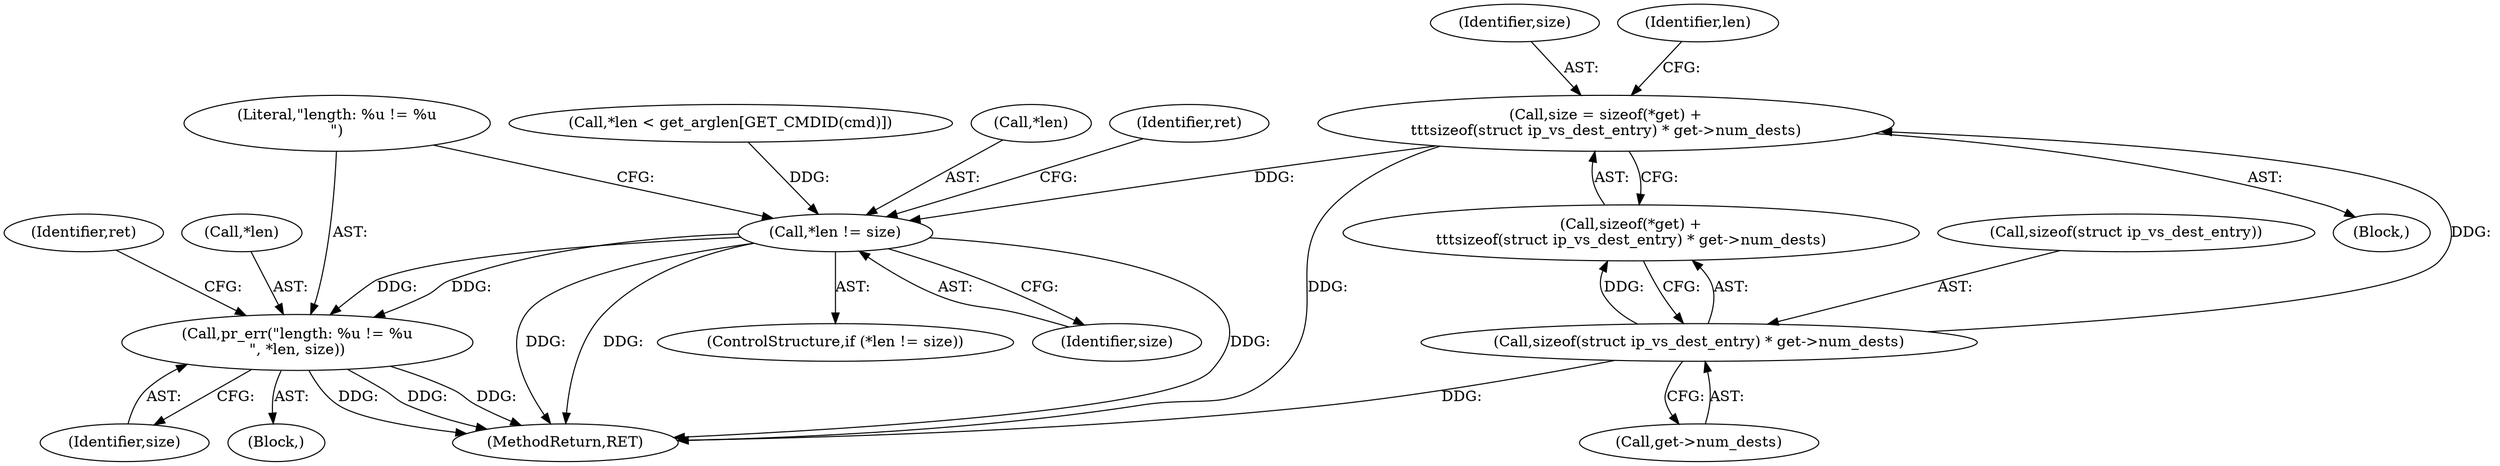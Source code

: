 digraph "0_linux_04bcef2a83f40c6db24222b27a52892cba39dffb@API" {
"1000346" [label="(Call,size = sizeof(*get) +\n\t\t\tsizeof(struct ip_vs_dest_entry) * get->num_dests)"];
"1000352" [label="(Call,sizeof(struct ip_vs_dest_entry) * get->num_dests)"];
"1000359" [label="(Call,*len != size)"];
"1000364" [label="(Call,pr_err(\"length: %u != %u\n\", *len, size))"];
"1000119" [label="(Call,*len < get_arglen[GET_CMDID(cmd)])"];
"1000352" [label="(Call,sizeof(struct ip_vs_dest_entry) * get->num_dests)"];
"1000370" [label="(Identifier,ret)"];
"1000365" [label="(Literal,\"length: %u != %u\n\")"];
"1000498" [label="(MethodReturn,RET)"];
"1000360" [label="(Call,*len)"];
"1000358" [label="(ControlStructure,if (*len != size))"];
"1000338" [label="(Block,)"];
"1000348" [label="(Call,sizeof(*get) +\n\t\t\tsizeof(struct ip_vs_dest_entry) * get->num_dests)"];
"1000364" [label="(Call,pr_err(\"length: %u != %u\n\", *len, size))"];
"1000363" [label="(Block,)"];
"1000366" [label="(Call,*len)"];
"1000359" [label="(Call,*len != size)"];
"1000346" [label="(Call,size = sizeof(*get) +\n\t\t\tsizeof(struct ip_vs_dest_entry) * get->num_dests)"];
"1000375" [label="(Identifier,ret)"];
"1000347" [label="(Identifier,size)"];
"1000355" [label="(Call,get->num_dests)"];
"1000353" [label="(Call,sizeof(struct ip_vs_dest_entry))"];
"1000361" [label="(Identifier,len)"];
"1000362" [label="(Identifier,size)"];
"1000368" [label="(Identifier,size)"];
"1000346" -> "1000338"  [label="AST: "];
"1000346" -> "1000348"  [label="CFG: "];
"1000347" -> "1000346"  [label="AST: "];
"1000348" -> "1000346"  [label="AST: "];
"1000361" -> "1000346"  [label="CFG: "];
"1000346" -> "1000498"  [label="DDG: "];
"1000352" -> "1000346"  [label="DDG: "];
"1000346" -> "1000359"  [label="DDG: "];
"1000352" -> "1000348"  [label="AST: "];
"1000352" -> "1000355"  [label="CFG: "];
"1000353" -> "1000352"  [label="AST: "];
"1000355" -> "1000352"  [label="AST: "];
"1000348" -> "1000352"  [label="CFG: "];
"1000352" -> "1000498"  [label="DDG: "];
"1000352" -> "1000348"  [label="DDG: "];
"1000359" -> "1000358"  [label="AST: "];
"1000359" -> "1000362"  [label="CFG: "];
"1000360" -> "1000359"  [label="AST: "];
"1000362" -> "1000359"  [label="AST: "];
"1000365" -> "1000359"  [label="CFG: "];
"1000375" -> "1000359"  [label="CFG: "];
"1000359" -> "1000498"  [label="DDG: "];
"1000359" -> "1000498"  [label="DDG: "];
"1000359" -> "1000498"  [label="DDG: "];
"1000119" -> "1000359"  [label="DDG: "];
"1000359" -> "1000364"  [label="DDG: "];
"1000359" -> "1000364"  [label="DDG: "];
"1000364" -> "1000363"  [label="AST: "];
"1000364" -> "1000368"  [label="CFG: "];
"1000365" -> "1000364"  [label="AST: "];
"1000366" -> "1000364"  [label="AST: "];
"1000368" -> "1000364"  [label="AST: "];
"1000370" -> "1000364"  [label="CFG: "];
"1000364" -> "1000498"  [label="DDG: "];
"1000364" -> "1000498"  [label="DDG: "];
"1000364" -> "1000498"  [label="DDG: "];
}
